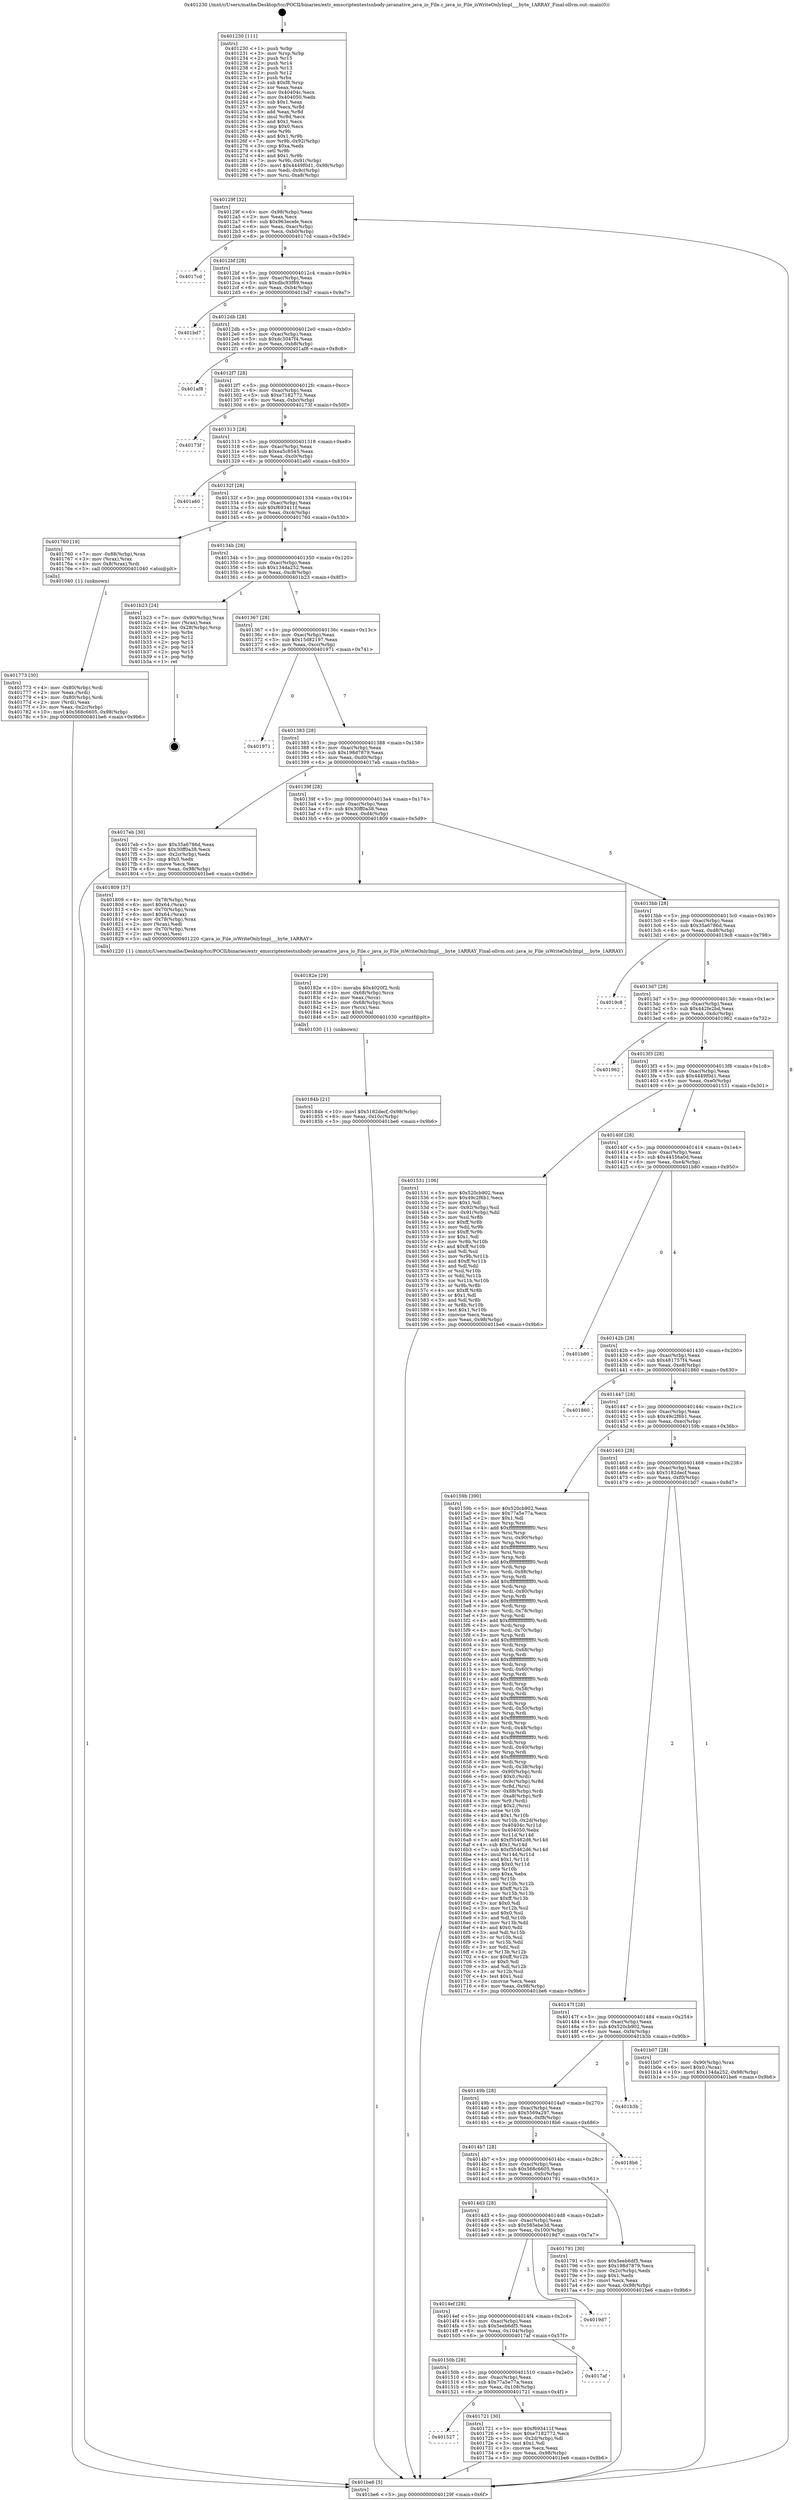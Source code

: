 digraph "0x401230" {
  label = "0x401230 (/mnt/c/Users/mathe/Desktop/tcc/POCII/binaries/extr_emscriptentestsnbody-javanative_java_io_File.c_java_io_File_isWriteOnlyImpl___byte_1ARRAY_Final-ollvm.out::main(0))"
  labelloc = "t"
  node[shape=record]

  Entry [label="",width=0.3,height=0.3,shape=circle,fillcolor=black,style=filled]
  "0x40129f" [label="{
     0x40129f [32]\l
     | [instrs]\l
     &nbsp;&nbsp;0x40129f \<+6\>: mov -0x98(%rbp),%eax\l
     &nbsp;&nbsp;0x4012a5 \<+2\>: mov %eax,%ecx\l
     &nbsp;&nbsp;0x4012a7 \<+6\>: sub $0x963ecefe,%ecx\l
     &nbsp;&nbsp;0x4012ad \<+6\>: mov %eax,-0xac(%rbp)\l
     &nbsp;&nbsp;0x4012b3 \<+6\>: mov %ecx,-0xb0(%rbp)\l
     &nbsp;&nbsp;0x4012b9 \<+6\>: je 00000000004017cd \<main+0x59d\>\l
  }"]
  "0x4017cd" [label="{
     0x4017cd\l
  }", style=dashed]
  "0x4012bf" [label="{
     0x4012bf [28]\l
     | [instrs]\l
     &nbsp;&nbsp;0x4012bf \<+5\>: jmp 00000000004012c4 \<main+0x94\>\l
     &nbsp;&nbsp;0x4012c4 \<+6\>: mov -0xac(%rbp),%eax\l
     &nbsp;&nbsp;0x4012ca \<+5\>: sub $0xdbc93f89,%eax\l
     &nbsp;&nbsp;0x4012cf \<+6\>: mov %eax,-0xb4(%rbp)\l
     &nbsp;&nbsp;0x4012d5 \<+6\>: je 0000000000401bd7 \<main+0x9a7\>\l
  }"]
  Exit [label="",width=0.3,height=0.3,shape=circle,fillcolor=black,style=filled,peripheries=2]
  "0x401bd7" [label="{
     0x401bd7\l
  }", style=dashed]
  "0x4012db" [label="{
     0x4012db [28]\l
     | [instrs]\l
     &nbsp;&nbsp;0x4012db \<+5\>: jmp 00000000004012e0 \<main+0xb0\>\l
     &nbsp;&nbsp;0x4012e0 \<+6\>: mov -0xac(%rbp),%eax\l
     &nbsp;&nbsp;0x4012e6 \<+5\>: sub $0xdc3047f4,%eax\l
     &nbsp;&nbsp;0x4012eb \<+6\>: mov %eax,-0xb8(%rbp)\l
     &nbsp;&nbsp;0x4012f1 \<+6\>: je 0000000000401af8 \<main+0x8c8\>\l
  }"]
  "0x40184b" [label="{
     0x40184b [21]\l
     | [instrs]\l
     &nbsp;&nbsp;0x40184b \<+10\>: movl $0x5182decf,-0x98(%rbp)\l
     &nbsp;&nbsp;0x401855 \<+6\>: mov %eax,-0x10c(%rbp)\l
     &nbsp;&nbsp;0x40185b \<+5\>: jmp 0000000000401be6 \<main+0x9b6\>\l
  }"]
  "0x401af8" [label="{
     0x401af8\l
  }", style=dashed]
  "0x4012f7" [label="{
     0x4012f7 [28]\l
     | [instrs]\l
     &nbsp;&nbsp;0x4012f7 \<+5\>: jmp 00000000004012fc \<main+0xcc\>\l
     &nbsp;&nbsp;0x4012fc \<+6\>: mov -0xac(%rbp),%eax\l
     &nbsp;&nbsp;0x401302 \<+5\>: sub $0xe7182772,%eax\l
     &nbsp;&nbsp;0x401307 \<+6\>: mov %eax,-0xbc(%rbp)\l
     &nbsp;&nbsp;0x40130d \<+6\>: je 000000000040173f \<main+0x50f\>\l
  }"]
  "0x40182e" [label="{
     0x40182e [29]\l
     | [instrs]\l
     &nbsp;&nbsp;0x40182e \<+10\>: movabs $0x4020f2,%rdi\l
     &nbsp;&nbsp;0x401838 \<+4\>: mov -0x68(%rbp),%rcx\l
     &nbsp;&nbsp;0x40183c \<+2\>: mov %eax,(%rcx)\l
     &nbsp;&nbsp;0x40183e \<+4\>: mov -0x68(%rbp),%rcx\l
     &nbsp;&nbsp;0x401842 \<+2\>: mov (%rcx),%esi\l
     &nbsp;&nbsp;0x401844 \<+2\>: mov $0x0,%al\l
     &nbsp;&nbsp;0x401846 \<+5\>: call 0000000000401030 \<printf@plt\>\l
     | [calls]\l
     &nbsp;&nbsp;0x401030 \{1\} (unknown)\l
  }"]
  "0x40173f" [label="{
     0x40173f\l
  }", style=dashed]
  "0x401313" [label="{
     0x401313 [28]\l
     | [instrs]\l
     &nbsp;&nbsp;0x401313 \<+5\>: jmp 0000000000401318 \<main+0xe8\>\l
     &nbsp;&nbsp;0x401318 \<+6\>: mov -0xac(%rbp),%eax\l
     &nbsp;&nbsp;0x40131e \<+5\>: sub $0xea5c8545,%eax\l
     &nbsp;&nbsp;0x401323 \<+6\>: mov %eax,-0xc0(%rbp)\l
     &nbsp;&nbsp;0x401329 \<+6\>: je 0000000000401a60 \<main+0x830\>\l
  }"]
  "0x401773" [label="{
     0x401773 [30]\l
     | [instrs]\l
     &nbsp;&nbsp;0x401773 \<+4\>: mov -0x80(%rbp),%rdi\l
     &nbsp;&nbsp;0x401777 \<+2\>: mov %eax,(%rdi)\l
     &nbsp;&nbsp;0x401779 \<+4\>: mov -0x80(%rbp),%rdi\l
     &nbsp;&nbsp;0x40177d \<+2\>: mov (%rdi),%eax\l
     &nbsp;&nbsp;0x40177f \<+3\>: mov %eax,-0x2c(%rbp)\l
     &nbsp;&nbsp;0x401782 \<+10\>: movl $0x568c6605,-0x98(%rbp)\l
     &nbsp;&nbsp;0x40178c \<+5\>: jmp 0000000000401be6 \<main+0x9b6\>\l
  }"]
  "0x401a60" [label="{
     0x401a60\l
  }", style=dashed]
  "0x40132f" [label="{
     0x40132f [28]\l
     | [instrs]\l
     &nbsp;&nbsp;0x40132f \<+5\>: jmp 0000000000401334 \<main+0x104\>\l
     &nbsp;&nbsp;0x401334 \<+6\>: mov -0xac(%rbp),%eax\l
     &nbsp;&nbsp;0x40133a \<+5\>: sub $0xf693411f,%eax\l
     &nbsp;&nbsp;0x40133f \<+6\>: mov %eax,-0xc4(%rbp)\l
     &nbsp;&nbsp;0x401345 \<+6\>: je 0000000000401760 \<main+0x530\>\l
  }"]
  "0x401527" [label="{
     0x401527\l
  }", style=dashed]
  "0x401760" [label="{
     0x401760 [19]\l
     | [instrs]\l
     &nbsp;&nbsp;0x401760 \<+7\>: mov -0x88(%rbp),%rax\l
     &nbsp;&nbsp;0x401767 \<+3\>: mov (%rax),%rax\l
     &nbsp;&nbsp;0x40176a \<+4\>: mov 0x8(%rax),%rdi\l
     &nbsp;&nbsp;0x40176e \<+5\>: call 0000000000401040 \<atoi@plt\>\l
     | [calls]\l
     &nbsp;&nbsp;0x401040 \{1\} (unknown)\l
  }"]
  "0x40134b" [label="{
     0x40134b [28]\l
     | [instrs]\l
     &nbsp;&nbsp;0x40134b \<+5\>: jmp 0000000000401350 \<main+0x120\>\l
     &nbsp;&nbsp;0x401350 \<+6\>: mov -0xac(%rbp),%eax\l
     &nbsp;&nbsp;0x401356 \<+5\>: sub $0x134da252,%eax\l
     &nbsp;&nbsp;0x40135b \<+6\>: mov %eax,-0xc8(%rbp)\l
     &nbsp;&nbsp;0x401361 \<+6\>: je 0000000000401b23 \<main+0x8f3\>\l
  }"]
  "0x401721" [label="{
     0x401721 [30]\l
     | [instrs]\l
     &nbsp;&nbsp;0x401721 \<+5\>: mov $0xf693411f,%eax\l
     &nbsp;&nbsp;0x401726 \<+5\>: mov $0xe7182772,%ecx\l
     &nbsp;&nbsp;0x40172b \<+3\>: mov -0x2d(%rbp),%dl\l
     &nbsp;&nbsp;0x40172e \<+3\>: test $0x1,%dl\l
     &nbsp;&nbsp;0x401731 \<+3\>: cmovne %ecx,%eax\l
     &nbsp;&nbsp;0x401734 \<+6\>: mov %eax,-0x98(%rbp)\l
     &nbsp;&nbsp;0x40173a \<+5\>: jmp 0000000000401be6 \<main+0x9b6\>\l
  }"]
  "0x401b23" [label="{
     0x401b23 [24]\l
     | [instrs]\l
     &nbsp;&nbsp;0x401b23 \<+7\>: mov -0x90(%rbp),%rax\l
     &nbsp;&nbsp;0x401b2a \<+2\>: mov (%rax),%eax\l
     &nbsp;&nbsp;0x401b2c \<+4\>: lea -0x28(%rbp),%rsp\l
     &nbsp;&nbsp;0x401b30 \<+1\>: pop %rbx\l
     &nbsp;&nbsp;0x401b31 \<+2\>: pop %r12\l
     &nbsp;&nbsp;0x401b33 \<+2\>: pop %r13\l
     &nbsp;&nbsp;0x401b35 \<+2\>: pop %r14\l
     &nbsp;&nbsp;0x401b37 \<+2\>: pop %r15\l
     &nbsp;&nbsp;0x401b39 \<+1\>: pop %rbp\l
     &nbsp;&nbsp;0x401b3a \<+1\>: ret\l
  }"]
  "0x401367" [label="{
     0x401367 [28]\l
     | [instrs]\l
     &nbsp;&nbsp;0x401367 \<+5\>: jmp 000000000040136c \<main+0x13c\>\l
     &nbsp;&nbsp;0x40136c \<+6\>: mov -0xac(%rbp),%eax\l
     &nbsp;&nbsp;0x401372 \<+5\>: sub $0x15d82197,%eax\l
     &nbsp;&nbsp;0x401377 \<+6\>: mov %eax,-0xcc(%rbp)\l
     &nbsp;&nbsp;0x40137d \<+6\>: je 0000000000401971 \<main+0x741\>\l
  }"]
  "0x40150b" [label="{
     0x40150b [28]\l
     | [instrs]\l
     &nbsp;&nbsp;0x40150b \<+5\>: jmp 0000000000401510 \<main+0x2e0\>\l
     &nbsp;&nbsp;0x401510 \<+6\>: mov -0xac(%rbp),%eax\l
     &nbsp;&nbsp;0x401516 \<+5\>: sub $0x77a5e77a,%eax\l
     &nbsp;&nbsp;0x40151b \<+6\>: mov %eax,-0x108(%rbp)\l
     &nbsp;&nbsp;0x401521 \<+6\>: je 0000000000401721 \<main+0x4f1\>\l
  }"]
  "0x401971" [label="{
     0x401971\l
  }", style=dashed]
  "0x401383" [label="{
     0x401383 [28]\l
     | [instrs]\l
     &nbsp;&nbsp;0x401383 \<+5\>: jmp 0000000000401388 \<main+0x158\>\l
     &nbsp;&nbsp;0x401388 \<+6\>: mov -0xac(%rbp),%eax\l
     &nbsp;&nbsp;0x40138e \<+5\>: sub $0x198d7879,%eax\l
     &nbsp;&nbsp;0x401393 \<+6\>: mov %eax,-0xd0(%rbp)\l
     &nbsp;&nbsp;0x401399 \<+6\>: je 00000000004017eb \<main+0x5bb\>\l
  }"]
  "0x4017af" [label="{
     0x4017af\l
  }", style=dashed]
  "0x4017eb" [label="{
     0x4017eb [30]\l
     | [instrs]\l
     &nbsp;&nbsp;0x4017eb \<+5\>: mov $0x35a6786d,%eax\l
     &nbsp;&nbsp;0x4017f0 \<+5\>: mov $0x30ff0a38,%ecx\l
     &nbsp;&nbsp;0x4017f5 \<+3\>: mov -0x2c(%rbp),%edx\l
     &nbsp;&nbsp;0x4017f8 \<+3\>: cmp $0x0,%edx\l
     &nbsp;&nbsp;0x4017fb \<+3\>: cmove %ecx,%eax\l
     &nbsp;&nbsp;0x4017fe \<+6\>: mov %eax,-0x98(%rbp)\l
     &nbsp;&nbsp;0x401804 \<+5\>: jmp 0000000000401be6 \<main+0x9b6\>\l
  }"]
  "0x40139f" [label="{
     0x40139f [28]\l
     | [instrs]\l
     &nbsp;&nbsp;0x40139f \<+5\>: jmp 00000000004013a4 \<main+0x174\>\l
     &nbsp;&nbsp;0x4013a4 \<+6\>: mov -0xac(%rbp),%eax\l
     &nbsp;&nbsp;0x4013aa \<+5\>: sub $0x30ff0a38,%eax\l
     &nbsp;&nbsp;0x4013af \<+6\>: mov %eax,-0xd4(%rbp)\l
     &nbsp;&nbsp;0x4013b5 \<+6\>: je 0000000000401809 \<main+0x5d9\>\l
  }"]
  "0x4014ef" [label="{
     0x4014ef [28]\l
     | [instrs]\l
     &nbsp;&nbsp;0x4014ef \<+5\>: jmp 00000000004014f4 \<main+0x2c4\>\l
     &nbsp;&nbsp;0x4014f4 \<+6\>: mov -0xac(%rbp),%eax\l
     &nbsp;&nbsp;0x4014fa \<+5\>: sub $0x5eeb6df5,%eax\l
     &nbsp;&nbsp;0x4014ff \<+6\>: mov %eax,-0x104(%rbp)\l
     &nbsp;&nbsp;0x401505 \<+6\>: je 00000000004017af \<main+0x57f\>\l
  }"]
  "0x401809" [label="{
     0x401809 [37]\l
     | [instrs]\l
     &nbsp;&nbsp;0x401809 \<+4\>: mov -0x78(%rbp),%rax\l
     &nbsp;&nbsp;0x40180d \<+6\>: movl $0x64,(%rax)\l
     &nbsp;&nbsp;0x401813 \<+4\>: mov -0x70(%rbp),%rax\l
     &nbsp;&nbsp;0x401817 \<+6\>: movl $0x64,(%rax)\l
     &nbsp;&nbsp;0x40181d \<+4\>: mov -0x78(%rbp),%rax\l
     &nbsp;&nbsp;0x401821 \<+2\>: mov (%rax),%edi\l
     &nbsp;&nbsp;0x401823 \<+4\>: mov -0x70(%rbp),%rax\l
     &nbsp;&nbsp;0x401827 \<+2\>: mov (%rax),%esi\l
     &nbsp;&nbsp;0x401829 \<+5\>: call 0000000000401220 \<java_io_File_isWriteOnlyImpl___byte_1ARRAY\>\l
     | [calls]\l
     &nbsp;&nbsp;0x401220 \{1\} (/mnt/c/Users/mathe/Desktop/tcc/POCII/binaries/extr_emscriptentestsnbody-javanative_java_io_File.c_java_io_File_isWriteOnlyImpl___byte_1ARRAY_Final-ollvm.out::java_io_File_isWriteOnlyImpl___byte_1ARRAY)\l
  }"]
  "0x4013bb" [label="{
     0x4013bb [28]\l
     | [instrs]\l
     &nbsp;&nbsp;0x4013bb \<+5\>: jmp 00000000004013c0 \<main+0x190\>\l
     &nbsp;&nbsp;0x4013c0 \<+6\>: mov -0xac(%rbp),%eax\l
     &nbsp;&nbsp;0x4013c6 \<+5\>: sub $0x35a6786d,%eax\l
     &nbsp;&nbsp;0x4013cb \<+6\>: mov %eax,-0xd8(%rbp)\l
     &nbsp;&nbsp;0x4013d1 \<+6\>: je 00000000004019c8 \<main+0x798\>\l
  }"]
  "0x4019d7" [label="{
     0x4019d7\l
  }", style=dashed]
  "0x4019c8" [label="{
     0x4019c8\l
  }", style=dashed]
  "0x4013d7" [label="{
     0x4013d7 [28]\l
     | [instrs]\l
     &nbsp;&nbsp;0x4013d7 \<+5\>: jmp 00000000004013dc \<main+0x1ac\>\l
     &nbsp;&nbsp;0x4013dc \<+6\>: mov -0xac(%rbp),%eax\l
     &nbsp;&nbsp;0x4013e2 \<+5\>: sub $0x442fe2bd,%eax\l
     &nbsp;&nbsp;0x4013e7 \<+6\>: mov %eax,-0xdc(%rbp)\l
     &nbsp;&nbsp;0x4013ed \<+6\>: je 0000000000401962 \<main+0x732\>\l
  }"]
  "0x4014d3" [label="{
     0x4014d3 [28]\l
     | [instrs]\l
     &nbsp;&nbsp;0x4014d3 \<+5\>: jmp 00000000004014d8 \<main+0x2a8\>\l
     &nbsp;&nbsp;0x4014d8 \<+6\>: mov -0xac(%rbp),%eax\l
     &nbsp;&nbsp;0x4014de \<+5\>: sub $0x585ebe3d,%eax\l
     &nbsp;&nbsp;0x4014e3 \<+6\>: mov %eax,-0x100(%rbp)\l
     &nbsp;&nbsp;0x4014e9 \<+6\>: je 00000000004019d7 \<main+0x7a7\>\l
  }"]
  "0x401962" [label="{
     0x401962\l
  }", style=dashed]
  "0x4013f3" [label="{
     0x4013f3 [28]\l
     | [instrs]\l
     &nbsp;&nbsp;0x4013f3 \<+5\>: jmp 00000000004013f8 \<main+0x1c8\>\l
     &nbsp;&nbsp;0x4013f8 \<+6\>: mov -0xac(%rbp),%eax\l
     &nbsp;&nbsp;0x4013fe \<+5\>: sub $0x4449f0d1,%eax\l
     &nbsp;&nbsp;0x401403 \<+6\>: mov %eax,-0xe0(%rbp)\l
     &nbsp;&nbsp;0x401409 \<+6\>: je 0000000000401531 \<main+0x301\>\l
  }"]
  "0x401791" [label="{
     0x401791 [30]\l
     | [instrs]\l
     &nbsp;&nbsp;0x401791 \<+5\>: mov $0x5eeb6df5,%eax\l
     &nbsp;&nbsp;0x401796 \<+5\>: mov $0x198d7879,%ecx\l
     &nbsp;&nbsp;0x40179b \<+3\>: mov -0x2c(%rbp),%edx\l
     &nbsp;&nbsp;0x40179e \<+3\>: cmp $0x1,%edx\l
     &nbsp;&nbsp;0x4017a1 \<+3\>: cmovl %ecx,%eax\l
     &nbsp;&nbsp;0x4017a4 \<+6\>: mov %eax,-0x98(%rbp)\l
     &nbsp;&nbsp;0x4017aa \<+5\>: jmp 0000000000401be6 \<main+0x9b6\>\l
  }"]
  "0x401531" [label="{
     0x401531 [106]\l
     | [instrs]\l
     &nbsp;&nbsp;0x401531 \<+5\>: mov $0x520cb902,%eax\l
     &nbsp;&nbsp;0x401536 \<+5\>: mov $0x49c2f6b1,%ecx\l
     &nbsp;&nbsp;0x40153b \<+2\>: mov $0x1,%dl\l
     &nbsp;&nbsp;0x40153d \<+7\>: mov -0x92(%rbp),%sil\l
     &nbsp;&nbsp;0x401544 \<+7\>: mov -0x91(%rbp),%dil\l
     &nbsp;&nbsp;0x40154b \<+3\>: mov %sil,%r8b\l
     &nbsp;&nbsp;0x40154e \<+4\>: xor $0xff,%r8b\l
     &nbsp;&nbsp;0x401552 \<+3\>: mov %dil,%r9b\l
     &nbsp;&nbsp;0x401555 \<+4\>: xor $0xff,%r9b\l
     &nbsp;&nbsp;0x401559 \<+3\>: xor $0x1,%dl\l
     &nbsp;&nbsp;0x40155c \<+3\>: mov %r8b,%r10b\l
     &nbsp;&nbsp;0x40155f \<+4\>: and $0xff,%r10b\l
     &nbsp;&nbsp;0x401563 \<+3\>: and %dl,%sil\l
     &nbsp;&nbsp;0x401566 \<+3\>: mov %r9b,%r11b\l
     &nbsp;&nbsp;0x401569 \<+4\>: and $0xff,%r11b\l
     &nbsp;&nbsp;0x40156d \<+3\>: and %dl,%dil\l
     &nbsp;&nbsp;0x401570 \<+3\>: or %sil,%r10b\l
     &nbsp;&nbsp;0x401573 \<+3\>: or %dil,%r11b\l
     &nbsp;&nbsp;0x401576 \<+3\>: xor %r11b,%r10b\l
     &nbsp;&nbsp;0x401579 \<+3\>: or %r9b,%r8b\l
     &nbsp;&nbsp;0x40157c \<+4\>: xor $0xff,%r8b\l
     &nbsp;&nbsp;0x401580 \<+3\>: or $0x1,%dl\l
     &nbsp;&nbsp;0x401583 \<+3\>: and %dl,%r8b\l
     &nbsp;&nbsp;0x401586 \<+3\>: or %r8b,%r10b\l
     &nbsp;&nbsp;0x401589 \<+4\>: test $0x1,%r10b\l
     &nbsp;&nbsp;0x40158d \<+3\>: cmovne %ecx,%eax\l
     &nbsp;&nbsp;0x401590 \<+6\>: mov %eax,-0x98(%rbp)\l
     &nbsp;&nbsp;0x401596 \<+5\>: jmp 0000000000401be6 \<main+0x9b6\>\l
  }"]
  "0x40140f" [label="{
     0x40140f [28]\l
     | [instrs]\l
     &nbsp;&nbsp;0x40140f \<+5\>: jmp 0000000000401414 \<main+0x1e4\>\l
     &nbsp;&nbsp;0x401414 \<+6\>: mov -0xac(%rbp),%eax\l
     &nbsp;&nbsp;0x40141a \<+5\>: sub $0x44556a0d,%eax\l
     &nbsp;&nbsp;0x40141f \<+6\>: mov %eax,-0xe4(%rbp)\l
     &nbsp;&nbsp;0x401425 \<+6\>: je 0000000000401b80 \<main+0x950\>\l
  }"]
  "0x401be6" [label="{
     0x401be6 [5]\l
     | [instrs]\l
     &nbsp;&nbsp;0x401be6 \<+5\>: jmp 000000000040129f \<main+0x6f\>\l
  }"]
  "0x401230" [label="{
     0x401230 [111]\l
     | [instrs]\l
     &nbsp;&nbsp;0x401230 \<+1\>: push %rbp\l
     &nbsp;&nbsp;0x401231 \<+3\>: mov %rsp,%rbp\l
     &nbsp;&nbsp;0x401234 \<+2\>: push %r15\l
     &nbsp;&nbsp;0x401236 \<+2\>: push %r14\l
     &nbsp;&nbsp;0x401238 \<+2\>: push %r13\l
     &nbsp;&nbsp;0x40123a \<+2\>: push %r12\l
     &nbsp;&nbsp;0x40123c \<+1\>: push %rbx\l
     &nbsp;&nbsp;0x40123d \<+7\>: sub $0xf8,%rsp\l
     &nbsp;&nbsp;0x401244 \<+2\>: xor %eax,%eax\l
     &nbsp;&nbsp;0x401246 \<+7\>: mov 0x40404c,%ecx\l
     &nbsp;&nbsp;0x40124d \<+7\>: mov 0x404050,%edx\l
     &nbsp;&nbsp;0x401254 \<+3\>: sub $0x1,%eax\l
     &nbsp;&nbsp;0x401257 \<+3\>: mov %ecx,%r8d\l
     &nbsp;&nbsp;0x40125a \<+3\>: add %eax,%r8d\l
     &nbsp;&nbsp;0x40125d \<+4\>: imul %r8d,%ecx\l
     &nbsp;&nbsp;0x401261 \<+3\>: and $0x1,%ecx\l
     &nbsp;&nbsp;0x401264 \<+3\>: cmp $0x0,%ecx\l
     &nbsp;&nbsp;0x401267 \<+4\>: sete %r9b\l
     &nbsp;&nbsp;0x40126b \<+4\>: and $0x1,%r9b\l
     &nbsp;&nbsp;0x40126f \<+7\>: mov %r9b,-0x92(%rbp)\l
     &nbsp;&nbsp;0x401276 \<+3\>: cmp $0xa,%edx\l
     &nbsp;&nbsp;0x401279 \<+4\>: setl %r9b\l
     &nbsp;&nbsp;0x40127d \<+4\>: and $0x1,%r9b\l
     &nbsp;&nbsp;0x401281 \<+7\>: mov %r9b,-0x91(%rbp)\l
     &nbsp;&nbsp;0x401288 \<+10\>: movl $0x4449f0d1,-0x98(%rbp)\l
     &nbsp;&nbsp;0x401292 \<+6\>: mov %edi,-0x9c(%rbp)\l
     &nbsp;&nbsp;0x401298 \<+7\>: mov %rsi,-0xa8(%rbp)\l
  }"]
  "0x4014b7" [label="{
     0x4014b7 [28]\l
     | [instrs]\l
     &nbsp;&nbsp;0x4014b7 \<+5\>: jmp 00000000004014bc \<main+0x28c\>\l
     &nbsp;&nbsp;0x4014bc \<+6\>: mov -0xac(%rbp),%eax\l
     &nbsp;&nbsp;0x4014c2 \<+5\>: sub $0x568c6605,%eax\l
     &nbsp;&nbsp;0x4014c7 \<+6\>: mov %eax,-0xfc(%rbp)\l
     &nbsp;&nbsp;0x4014cd \<+6\>: je 0000000000401791 \<main+0x561\>\l
  }"]
  "0x401b80" [label="{
     0x401b80\l
  }", style=dashed]
  "0x40142b" [label="{
     0x40142b [28]\l
     | [instrs]\l
     &nbsp;&nbsp;0x40142b \<+5\>: jmp 0000000000401430 \<main+0x200\>\l
     &nbsp;&nbsp;0x401430 \<+6\>: mov -0xac(%rbp),%eax\l
     &nbsp;&nbsp;0x401436 \<+5\>: sub $0x481757f4,%eax\l
     &nbsp;&nbsp;0x40143b \<+6\>: mov %eax,-0xe8(%rbp)\l
     &nbsp;&nbsp;0x401441 \<+6\>: je 0000000000401860 \<main+0x630\>\l
  }"]
  "0x4018b6" [label="{
     0x4018b6\l
  }", style=dashed]
  "0x401860" [label="{
     0x401860\l
  }", style=dashed]
  "0x401447" [label="{
     0x401447 [28]\l
     | [instrs]\l
     &nbsp;&nbsp;0x401447 \<+5\>: jmp 000000000040144c \<main+0x21c\>\l
     &nbsp;&nbsp;0x40144c \<+6\>: mov -0xac(%rbp),%eax\l
     &nbsp;&nbsp;0x401452 \<+5\>: sub $0x49c2f6b1,%eax\l
     &nbsp;&nbsp;0x401457 \<+6\>: mov %eax,-0xec(%rbp)\l
     &nbsp;&nbsp;0x40145d \<+6\>: je 000000000040159b \<main+0x36b\>\l
  }"]
  "0x40149b" [label="{
     0x40149b [28]\l
     | [instrs]\l
     &nbsp;&nbsp;0x40149b \<+5\>: jmp 00000000004014a0 \<main+0x270\>\l
     &nbsp;&nbsp;0x4014a0 \<+6\>: mov -0xac(%rbp),%eax\l
     &nbsp;&nbsp;0x4014a6 \<+5\>: sub $0x5569a297,%eax\l
     &nbsp;&nbsp;0x4014ab \<+6\>: mov %eax,-0xf8(%rbp)\l
     &nbsp;&nbsp;0x4014b1 \<+6\>: je 00000000004018b6 \<main+0x686\>\l
  }"]
  "0x40159b" [label="{
     0x40159b [390]\l
     | [instrs]\l
     &nbsp;&nbsp;0x40159b \<+5\>: mov $0x520cb902,%eax\l
     &nbsp;&nbsp;0x4015a0 \<+5\>: mov $0x77a5e77a,%ecx\l
     &nbsp;&nbsp;0x4015a5 \<+2\>: mov $0x1,%dl\l
     &nbsp;&nbsp;0x4015a7 \<+3\>: mov %rsp,%rsi\l
     &nbsp;&nbsp;0x4015aa \<+4\>: add $0xfffffffffffffff0,%rsi\l
     &nbsp;&nbsp;0x4015ae \<+3\>: mov %rsi,%rsp\l
     &nbsp;&nbsp;0x4015b1 \<+7\>: mov %rsi,-0x90(%rbp)\l
     &nbsp;&nbsp;0x4015b8 \<+3\>: mov %rsp,%rsi\l
     &nbsp;&nbsp;0x4015bb \<+4\>: add $0xfffffffffffffff0,%rsi\l
     &nbsp;&nbsp;0x4015bf \<+3\>: mov %rsi,%rsp\l
     &nbsp;&nbsp;0x4015c2 \<+3\>: mov %rsp,%rdi\l
     &nbsp;&nbsp;0x4015c5 \<+4\>: add $0xfffffffffffffff0,%rdi\l
     &nbsp;&nbsp;0x4015c9 \<+3\>: mov %rdi,%rsp\l
     &nbsp;&nbsp;0x4015cc \<+7\>: mov %rdi,-0x88(%rbp)\l
     &nbsp;&nbsp;0x4015d3 \<+3\>: mov %rsp,%rdi\l
     &nbsp;&nbsp;0x4015d6 \<+4\>: add $0xfffffffffffffff0,%rdi\l
     &nbsp;&nbsp;0x4015da \<+3\>: mov %rdi,%rsp\l
     &nbsp;&nbsp;0x4015dd \<+4\>: mov %rdi,-0x80(%rbp)\l
     &nbsp;&nbsp;0x4015e1 \<+3\>: mov %rsp,%rdi\l
     &nbsp;&nbsp;0x4015e4 \<+4\>: add $0xfffffffffffffff0,%rdi\l
     &nbsp;&nbsp;0x4015e8 \<+3\>: mov %rdi,%rsp\l
     &nbsp;&nbsp;0x4015eb \<+4\>: mov %rdi,-0x78(%rbp)\l
     &nbsp;&nbsp;0x4015ef \<+3\>: mov %rsp,%rdi\l
     &nbsp;&nbsp;0x4015f2 \<+4\>: add $0xfffffffffffffff0,%rdi\l
     &nbsp;&nbsp;0x4015f6 \<+3\>: mov %rdi,%rsp\l
     &nbsp;&nbsp;0x4015f9 \<+4\>: mov %rdi,-0x70(%rbp)\l
     &nbsp;&nbsp;0x4015fd \<+3\>: mov %rsp,%rdi\l
     &nbsp;&nbsp;0x401600 \<+4\>: add $0xfffffffffffffff0,%rdi\l
     &nbsp;&nbsp;0x401604 \<+3\>: mov %rdi,%rsp\l
     &nbsp;&nbsp;0x401607 \<+4\>: mov %rdi,-0x68(%rbp)\l
     &nbsp;&nbsp;0x40160b \<+3\>: mov %rsp,%rdi\l
     &nbsp;&nbsp;0x40160e \<+4\>: add $0xfffffffffffffff0,%rdi\l
     &nbsp;&nbsp;0x401612 \<+3\>: mov %rdi,%rsp\l
     &nbsp;&nbsp;0x401615 \<+4\>: mov %rdi,-0x60(%rbp)\l
     &nbsp;&nbsp;0x401619 \<+3\>: mov %rsp,%rdi\l
     &nbsp;&nbsp;0x40161c \<+4\>: add $0xfffffffffffffff0,%rdi\l
     &nbsp;&nbsp;0x401620 \<+3\>: mov %rdi,%rsp\l
     &nbsp;&nbsp;0x401623 \<+4\>: mov %rdi,-0x58(%rbp)\l
     &nbsp;&nbsp;0x401627 \<+3\>: mov %rsp,%rdi\l
     &nbsp;&nbsp;0x40162a \<+4\>: add $0xfffffffffffffff0,%rdi\l
     &nbsp;&nbsp;0x40162e \<+3\>: mov %rdi,%rsp\l
     &nbsp;&nbsp;0x401631 \<+4\>: mov %rdi,-0x50(%rbp)\l
     &nbsp;&nbsp;0x401635 \<+3\>: mov %rsp,%rdi\l
     &nbsp;&nbsp;0x401638 \<+4\>: add $0xfffffffffffffff0,%rdi\l
     &nbsp;&nbsp;0x40163c \<+3\>: mov %rdi,%rsp\l
     &nbsp;&nbsp;0x40163f \<+4\>: mov %rdi,-0x48(%rbp)\l
     &nbsp;&nbsp;0x401643 \<+3\>: mov %rsp,%rdi\l
     &nbsp;&nbsp;0x401646 \<+4\>: add $0xfffffffffffffff0,%rdi\l
     &nbsp;&nbsp;0x40164a \<+3\>: mov %rdi,%rsp\l
     &nbsp;&nbsp;0x40164d \<+4\>: mov %rdi,-0x40(%rbp)\l
     &nbsp;&nbsp;0x401651 \<+3\>: mov %rsp,%rdi\l
     &nbsp;&nbsp;0x401654 \<+4\>: add $0xfffffffffffffff0,%rdi\l
     &nbsp;&nbsp;0x401658 \<+3\>: mov %rdi,%rsp\l
     &nbsp;&nbsp;0x40165b \<+4\>: mov %rdi,-0x38(%rbp)\l
     &nbsp;&nbsp;0x40165f \<+7\>: mov -0x90(%rbp),%rdi\l
     &nbsp;&nbsp;0x401666 \<+6\>: movl $0x0,(%rdi)\l
     &nbsp;&nbsp;0x40166c \<+7\>: mov -0x9c(%rbp),%r8d\l
     &nbsp;&nbsp;0x401673 \<+3\>: mov %r8d,(%rsi)\l
     &nbsp;&nbsp;0x401676 \<+7\>: mov -0x88(%rbp),%rdi\l
     &nbsp;&nbsp;0x40167d \<+7\>: mov -0xa8(%rbp),%r9\l
     &nbsp;&nbsp;0x401684 \<+3\>: mov %r9,(%rdi)\l
     &nbsp;&nbsp;0x401687 \<+3\>: cmpl $0x2,(%rsi)\l
     &nbsp;&nbsp;0x40168a \<+4\>: setne %r10b\l
     &nbsp;&nbsp;0x40168e \<+4\>: and $0x1,%r10b\l
     &nbsp;&nbsp;0x401692 \<+4\>: mov %r10b,-0x2d(%rbp)\l
     &nbsp;&nbsp;0x401696 \<+8\>: mov 0x40404c,%r11d\l
     &nbsp;&nbsp;0x40169e \<+7\>: mov 0x404050,%ebx\l
     &nbsp;&nbsp;0x4016a5 \<+3\>: mov %r11d,%r14d\l
     &nbsp;&nbsp;0x4016a8 \<+7\>: add $0xf55462d6,%r14d\l
     &nbsp;&nbsp;0x4016af \<+4\>: sub $0x1,%r14d\l
     &nbsp;&nbsp;0x4016b3 \<+7\>: sub $0xf55462d6,%r14d\l
     &nbsp;&nbsp;0x4016ba \<+4\>: imul %r14d,%r11d\l
     &nbsp;&nbsp;0x4016be \<+4\>: and $0x1,%r11d\l
     &nbsp;&nbsp;0x4016c2 \<+4\>: cmp $0x0,%r11d\l
     &nbsp;&nbsp;0x4016c6 \<+4\>: sete %r10b\l
     &nbsp;&nbsp;0x4016ca \<+3\>: cmp $0xa,%ebx\l
     &nbsp;&nbsp;0x4016cd \<+4\>: setl %r15b\l
     &nbsp;&nbsp;0x4016d1 \<+3\>: mov %r10b,%r12b\l
     &nbsp;&nbsp;0x4016d4 \<+4\>: xor $0xff,%r12b\l
     &nbsp;&nbsp;0x4016d8 \<+3\>: mov %r15b,%r13b\l
     &nbsp;&nbsp;0x4016db \<+4\>: xor $0xff,%r13b\l
     &nbsp;&nbsp;0x4016df \<+3\>: xor $0x0,%dl\l
     &nbsp;&nbsp;0x4016e2 \<+3\>: mov %r12b,%sil\l
     &nbsp;&nbsp;0x4016e5 \<+4\>: and $0x0,%sil\l
     &nbsp;&nbsp;0x4016e9 \<+3\>: and %dl,%r10b\l
     &nbsp;&nbsp;0x4016ec \<+3\>: mov %r13b,%dil\l
     &nbsp;&nbsp;0x4016ef \<+4\>: and $0x0,%dil\l
     &nbsp;&nbsp;0x4016f3 \<+3\>: and %dl,%r15b\l
     &nbsp;&nbsp;0x4016f6 \<+3\>: or %r10b,%sil\l
     &nbsp;&nbsp;0x4016f9 \<+3\>: or %r15b,%dil\l
     &nbsp;&nbsp;0x4016fc \<+3\>: xor %dil,%sil\l
     &nbsp;&nbsp;0x4016ff \<+3\>: or %r13b,%r12b\l
     &nbsp;&nbsp;0x401702 \<+4\>: xor $0xff,%r12b\l
     &nbsp;&nbsp;0x401706 \<+3\>: or $0x0,%dl\l
     &nbsp;&nbsp;0x401709 \<+3\>: and %dl,%r12b\l
     &nbsp;&nbsp;0x40170c \<+3\>: or %r12b,%sil\l
     &nbsp;&nbsp;0x40170f \<+4\>: test $0x1,%sil\l
     &nbsp;&nbsp;0x401713 \<+3\>: cmovne %ecx,%eax\l
     &nbsp;&nbsp;0x401716 \<+6\>: mov %eax,-0x98(%rbp)\l
     &nbsp;&nbsp;0x40171c \<+5\>: jmp 0000000000401be6 \<main+0x9b6\>\l
  }"]
  "0x401463" [label="{
     0x401463 [28]\l
     | [instrs]\l
     &nbsp;&nbsp;0x401463 \<+5\>: jmp 0000000000401468 \<main+0x238\>\l
     &nbsp;&nbsp;0x401468 \<+6\>: mov -0xac(%rbp),%eax\l
     &nbsp;&nbsp;0x40146e \<+5\>: sub $0x5182decf,%eax\l
     &nbsp;&nbsp;0x401473 \<+6\>: mov %eax,-0xf0(%rbp)\l
     &nbsp;&nbsp;0x401479 \<+6\>: je 0000000000401b07 \<main+0x8d7\>\l
  }"]
  "0x401b3b" [label="{
     0x401b3b\l
  }", style=dashed]
  "0x40147f" [label="{
     0x40147f [28]\l
     | [instrs]\l
     &nbsp;&nbsp;0x40147f \<+5\>: jmp 0000000000401484 \<main+0x254\>\l
     &nbsp;&nbsp;0x401484 \<+6\>: mov -0xac(%rbp),%eax\l
     &nbsp;&nbsp;0x40148a \<+5\>: sub $0x520cb902,%eax\l
     &nbsp;&nbsp;0x40148f \<+6\>: mov %eax,-0xf4(%rbp)\l
     &nbsp;&nbsp;0x401495 \<+6\>: je 0000000000401b3b \<main+0x90b\>\l
  }"]
  "0x401b07" [label="{
     0x401b07 [28]\l
     | [instrs]\l
     &nbsp;&nbsp;0x401b07 \<+7\>: mov -0x90(%rbp),%rax\l
     &nbsp;&nbsp;0x401b0e \<+6\>: movl $0x0,(%rax)\l
     &nbsp;&nbsp;0x401b14 \<+10\>: movl $0x134da252,-0x98(%rbp)\l
     &nbsp;&nbsp;0x401b1e \<+5\>: jmp 0000000000401be6 \<main+0x9b6\>\l
  }"]
  Entry -> "0x401230" [label=" 1"]
  "0x40129f" -> "0x4017cd" [label=" 0"]
  "0x40129f" -> "0x4012bf" [label=" 9"]
  "0x401b23" -> Exit [label=" 1"]
  "0x4012bf" -> "0x401bd7" [label=" 0"]
  "0x4012bf" -> "0x4012db" [label=" 9"]
  "0x401b07" -> "0x401be6" [label=" 1"]
  "0x4012db" -> "0x401af8" [label=" 0"]
  "0x4012db" -> "0x4012f7" [label=" 9"]
  "0x40184b" -> "0x401be6" [label=" 1"]
  "0x4012f7" -> "0x40173f" [label=" 0"]
  "0x4012f7" -> "0x401313" [label=" 9"]
  "0x40182e" -> "0x40184b" [label=" 1"]
  "0x401313" -> "0x401a60" [label=" 0"]
  "0x401313" -> "0x40132f" [label=" 9"]
  "0x401809" -> "0x40182e" [label=" 1"]
  "0x40132f" -> "0x401760" [label=" 1"]
  "0x40132f" -> "0x40134b" [label=" 8"]
  "0x4017eb" -> "0x401be6" [label=" 1"]
  "0x40134b" -> "0x401b23" [label=" 1"]
  "0x40134b" -> "0x401367" [label=" 7"]
  "0x401791" -> "0x401be6" [label=" 1"]
  "0x401367" -> "0x401971" [label=" 0"]
  "0x401367" -> "0x401383" [label=" 7"]
  "0x401760" -> "0x401773" [label=" 1"]
  "0x401383" -> "0x4017eb" [label=" 1"]
  "0x401383" -> "0x40139f" [label=" 6"]
  "0x401721" -> "0x401be6" [label=" 1"]
  "0x40139f" -> "0x401809" [label=" 1"]
  "0x40139f" -> "0x4013bb" [label=" 5"]
  "0x40150b" -> "0x401721" [label=" 1"]
  "0x4013bb" -> "0x4019c8" [label=" 0"]
  "0x4013bb" -> "0x4013d7" [label=" 5"]
  "0x401773" -> "0x401be6" [label=" 1"]
  "0x4013d7" -> "0x401962" [label=" 0"]
  "0x4013d7" -> "0x4013f3" [label=" 5"]
  "0x4014ef" -> "0x4017af" [label=" 0"]
  "0x4013f3" -> "0x401531" [label=" 1"]
  "0x4013f3" -> "0x40140f" [label=" 4"]
  "0x401531" -> "0x401be6" [label=" 1"]
  "0x401230" -> "0x40129f" [label=" 1"]
  "0x401be6" -> "0x40129f" [label=" 8"]
  "0x40150b" -> "0x401527" [label=" 0"]
  "0x40140f" -> "0x401b80" [label=" 0"]
  "0x40140f" -> "0x40142b" [label=" 4"]
  "0x4014d3" -> "0x4019d7" [label=" 0"]
  "0x40142b" -> "0x401860" [label=" 0"]
  "0x40142b" -> "0x401447" [label=" 4"]
  "0x4014ef" -> "0x40150b" [label=" 1"]
  "0x401447" -> "0x40159b" [label=" 1"]
  "0x401447" -> "0x401463" [label=" 3"]
  "0x4014b7" -> "0x401791" [label=" 1"]
  "0x40159b" -> "0x401be6" [label=" 1"]
  "0x4014d3" -> "0x4014ef" [label=" 1"]
  "0x401463" -> "0x401b07" [label=" 1"]
  "0x401463" -> "0x40147f" [label=" 2"]
  "0x40149b" -> "0x4014b7" [label=" 2"]
  "0x40147f" -> "0x401b3b" [label=" 0"]
  "0x40147f" -> "0x40149b" [label=" 2"]
  "0x4014b7" -> "0x4014d3" [label=" 1"]
  "0x40149b" -> "0x4018b6" [label=" 0"]
}
